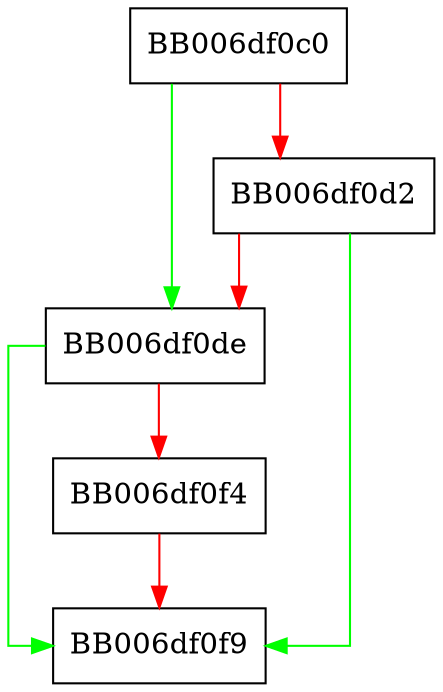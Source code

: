 digraph drbg_ctr_set_ctx_params {
  node [shape="box"];
  graph [splines=ortho];
  BB006df0c0 -> BB006df0de [color="green"];
  BB006df0c0 -> BB006df0d2 [color="red"];
  BB006df0d2 -> BB006df0f9 [color="green"];
  BB006df0d2 -> BB006df0de [color="red"];
  BB006df0de -> BB006df0f9 [color="green"];
  BB006df0de -> BB006df0f4 [color="red"];
  BB006df0f4 -> BB006df0f9 [color="red"];
}